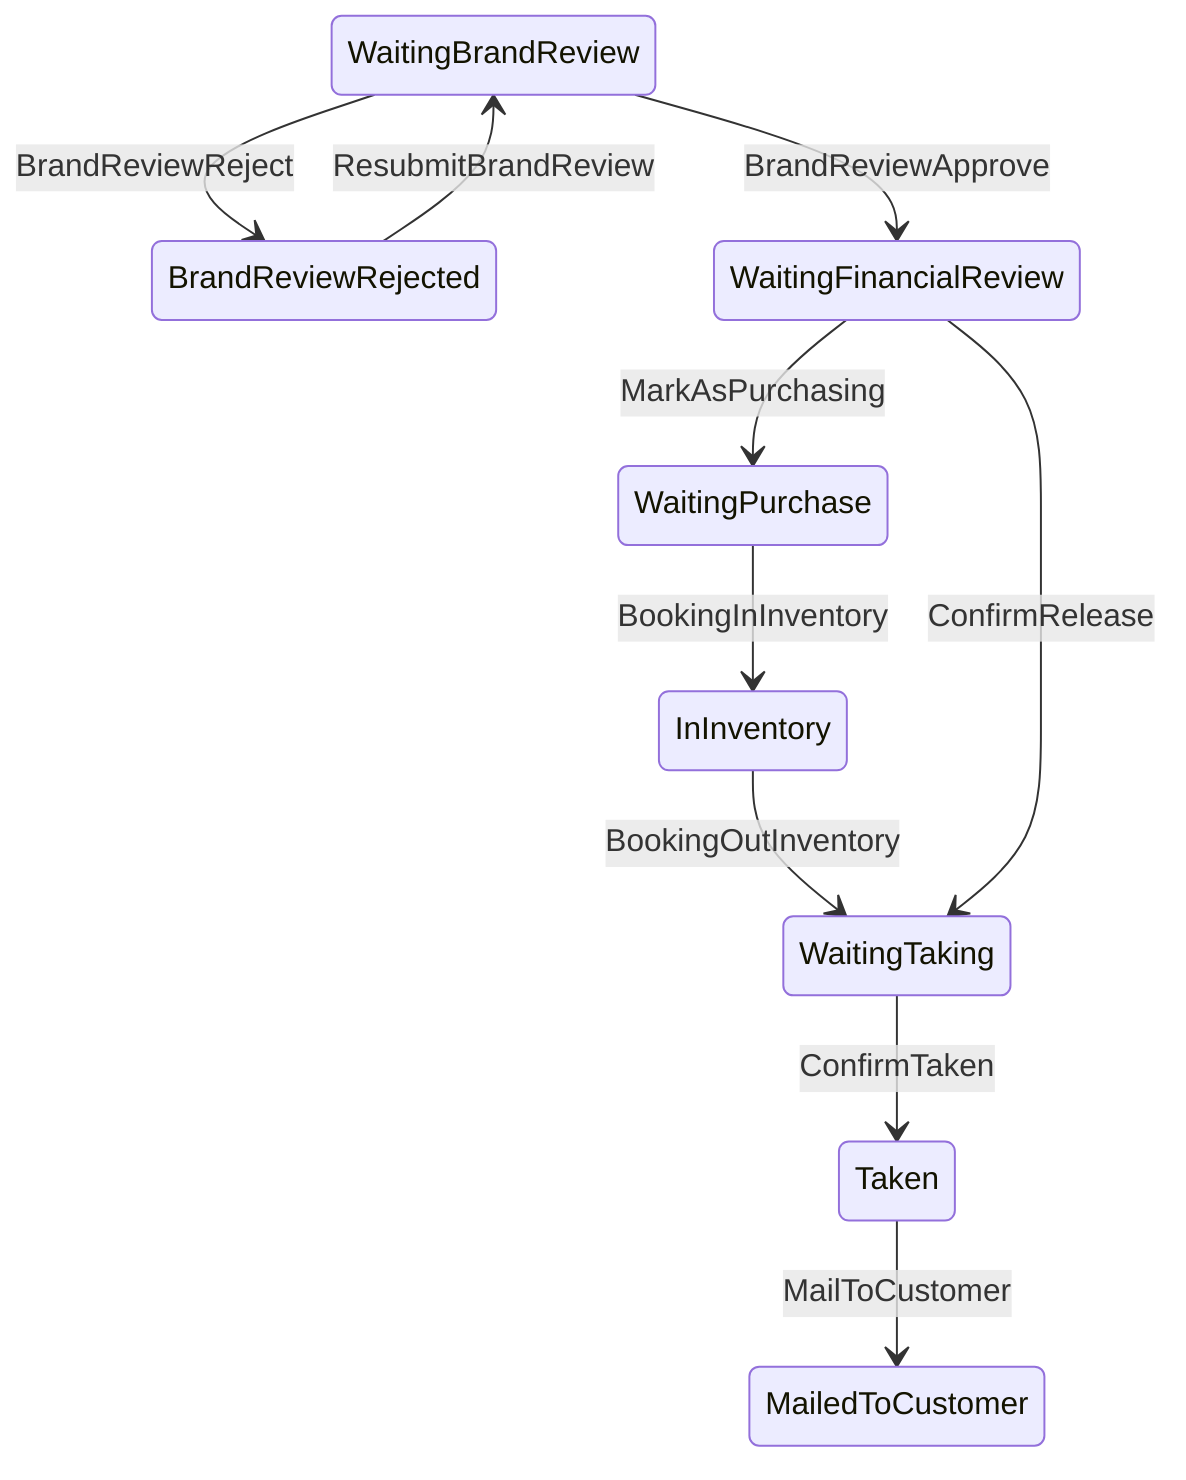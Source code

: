 stateDiagram-v2
WaitingBrandReview --> BrandReviewRejected : BrandReviewReject
BrandReviewRejected --> WaitingBrandReview : ResubmitBrandReview
WaitingBrandReview --> WaitingFinancialReview : BrandReviewApprove
WaitingFinancialReview --> WaitingPurchase : MarkAsPurchasing
WaitingPurchase --> InInventory : BookingInInventory
InInventory --> WaitingTaking : BookingOutInventory
WaitingTaking --> Taken : ConfirmTaken
Taken --> MailedToCustomer : MailToCustomer
WaitingFinancialReview --> WaitingTaking : ConfirmRelease